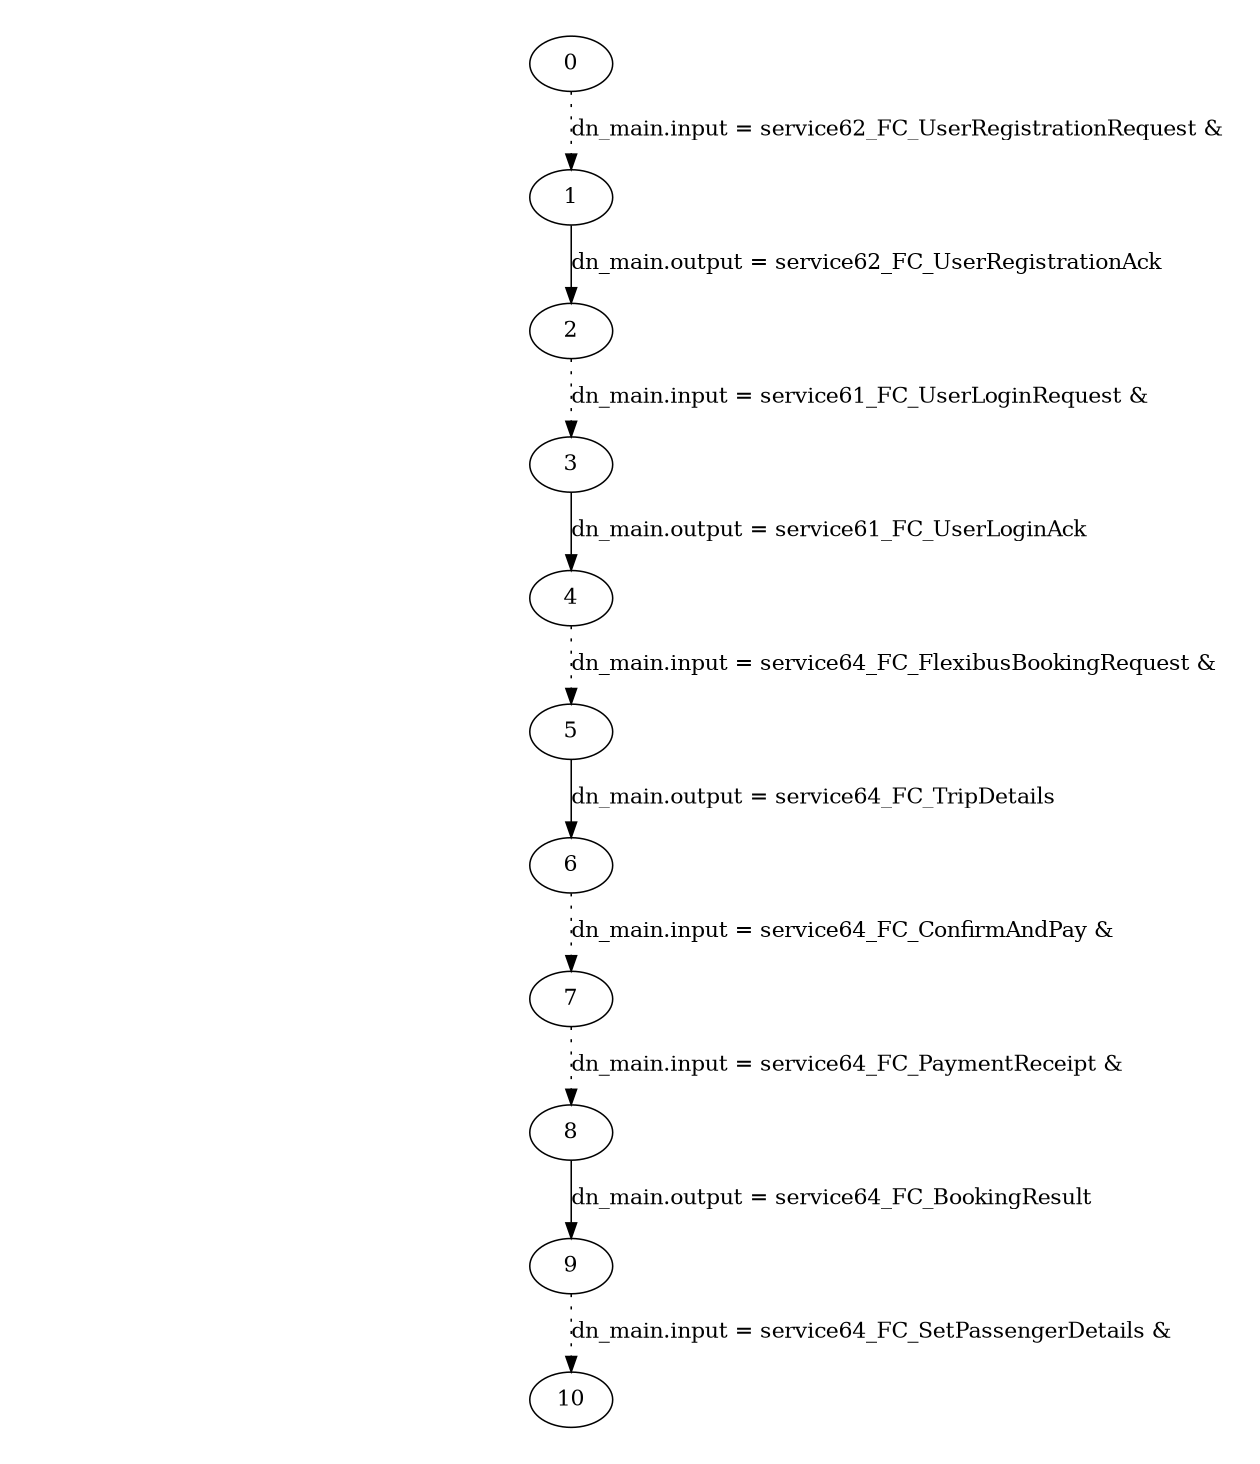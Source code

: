 digraph plan_fsm {
ratio="1.3";
margin="0.2";
size="8.0,11.4";
"0" -> "1" [style=dotted label="dn_main.input = service62_FC_UserRegistrationRequest &\n"]
"1" -> "2" [label="dn_main.output = service62_FC_UserRegistrationAck"]
"2" -> "3" [style=dotted label="dn_main.input = service61_FC_UserLoginRequest &\n"]
"3" -> "4" [label="dn_main.output = service61_FC_UserLoginAck"]
"4" -> "5" [style=dotted label="dn_main.input = service64_FC_FlexibusBookingRequest &\n"]
"5" -> "6" [label="dn_main.output = service64_FC_TripDetails"]
"6" -> "7" [style=dotted label="dn_main.input = service64_FC_ConfirmAndPay &\n"]
"7" -> "8" [style=dotted label="dn_main.input = service64_FC_PaymentReceipt &\n"]
"8" -> "9" [label="dn_main.output = service64_FC_BookingResult"]
"9" -> "10" [style=dotted label="dn_main.input = service64_FC_SetPassengerDetails &\n"]
}

